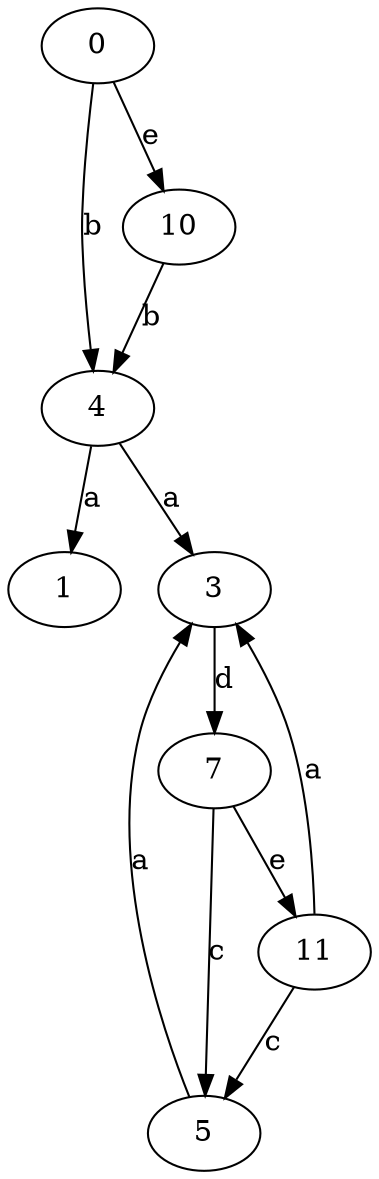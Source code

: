 strict digraph  {
1;
3;
4;
5;
0;
7;
10;
11;
3 -> 7  [label=d];
4 -> 1  [label=a];
4 -> 3  [label=a];
5 -> 3  [label=a];
0 -> 4  [label=b];
0 -> 10  [label=e];
7 -> 5  [label=c];
7 -> 11  [label=e];
10 -> 4  [label=b];
11 -> 3  [label=a];
11 -> 5  [label=c];
}
